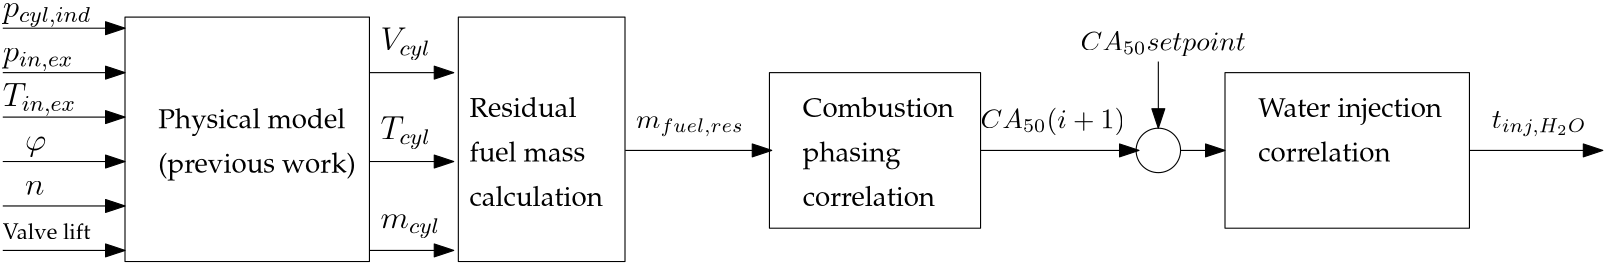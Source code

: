 <?xml version="1.0"?>
<!DOCTYPE ipe SYSTEM "ipe.dtd">
<ipe version="70206" creator="Ipe 7.2.7">
<info created="D:20180407225504" modified="D:20180505061957"/>
<preamble>\usepackage[T1]{fontenc}
\usepackage{palatino}</preamble>
<ipestyle name="basic">
<symbol name="arrow/arc(spx)">
<path stroke="sym-stroke" fill="sym-stroke" pen="sym-pen">
0 0 m
-1 0.333 l
-1 -0.333 l
h
</path>
</symbol>
<symbol name="arrow/farc(spx)">
<path stroke="sym-stroke" fill="white" pen="sym-pen">
0 0 m
-1 0.333 l
-1 -0.333 l
h
</path>
</symbol>
<symbol name="arrow/ptarc(spx)">
<path stroke="sym-stroke" fill="sym-stroke" pen="sym-pen">
0 0 m
-1 0.333 l
-0.8 0 l
-1 -0.333 l
h
</path>
</symbol>
<symbol name="arrow/fptarc(spx)">
<path stroke="sym-stroke" fill="white" pen="sym-pen">
0 0 m
-1 0.333 l
-0.8 0 l
-1 -0.333 l
h
</path>
</symbol>
<symbol name="mark/circle(sx)" transformations="translations">
<path fill="sym-stroke">
0.6 0 0 0.6 0 0 e
0.4 0 0 0.4 0 0 e
</path>
</symbol>
<symbol name="mark/disk(sx)" transformations="translations">
<path fill="sym-stroke">
0.6 0 0 0.6 0 0 e
</path>
</symbol>
<symbol name="mark/fdisk(sfx)" transformations="translations">
<group>
<path fill="sym-fill">
0.5 0 0 0.5 0 0 e
</path>
<path fill="sym-stroke" fillrule="eofill">
0.6 0 0 0.6 0 0 e
0.4 0 0 0.4 0 0 e
</path>
</group>
</symbol>
<symbol name="mark/box(sx)" transformations="translations">
<path fill="sym-stroke" fillrule="eofill">
-0.6 -0.6 m
0.6 -0.6 l
0.6 0.6 l
-0.6 0.6 l
h
-0.4 -0.4 m
0.4 -0.4 l
0.4 0.4 l
-0.4 0.4 l
h
</path>
</symbol>
<symbol name="mark/square(sx)" transformations="translations">
<path fill="sym-stroke">
-0.6 -0.6 m
0.6 -0.6 l
0.6 0.6 l
-0.6 0.6 l
h
</path>
</symbol>
<symbol name="mark/fsquare(sfx)" transformations="translations">
<group>
<path fill="sym-fill">
-0.5 -0.5 m
0.5 -0.5 l
0.5 0.5 l
-0.5 0.5 l
h
</path>
<path fill="sym-stroke" fillrule="eofill">
-0.6 -0.6 m
0.6 -0.6 l
0.6 0.6 l
-0.6 0.6 l
h
-0.4 -0.4 m
0.4 -0.4 l
0.4 0.4 l
-0.4 0.4 l
h
</path>
</group>
</symbol>
<symbol name="mark/cross(sx)" transformations="translations">
<group>
<path fill="sym-stroke">
-0.43 -0.57 m
0.57 0.43 l
0.43 0.57 l
-0.57 -0.43 l
h
</path>
<path fill="sym-stroke">
-0.43 0.57 m
0.57 -0.43 l
0.43 -0.57 l
-0.57 0.43 l
h
</path>
</group>
</symbol>
<symbol name="arrow/fnormal(spx)">
<path stroke="sym-stroke" fill="white" pen="sym-pen">
0 0 m
-1 0.333 l
-1 -0.333 l
h
</path>
</symbol>
<symbol name="arrow/pointed(spx)">
<path stroke="sym-stroke" fill="sym-stroke" pen="sym-pen">
0 0 m
-1 0.333 l
-0.8 0 l
-1 -0.333 l
h
</path>
</symbol>
<symbol name="arrow/fpointed(spx)">
<path stroke="sym-stroke" fill="white" pen="sym-pen">
0 0 m
-1 0.333 l
-0.8 0 l
-1 -0.333 l
h
</path>
</symbol>
<symbol name="arrow/linear(spx)">
<path stroke="sym-stroke" pen="sym-pen">
-1 0.333 m
0 0 l
-1 -0.333 l
</path>
</symbol>
<symbol name="arrow/fdouble(spx)">
<path stroke="sym-stroke" fill="white" pen="sym-pen">
0 0 m
-1 0.333 l
-1 -0.333 l
h
-1 0 m
-2 0.333 l
-2 -0.333 l
h
</path>
</symbol>
<symbol name="arrow/double(spx)">
<path stroke="sym-stroke" fill="sym-stroke" pen="sym-pen">
0 0 m
-1 0.333 l
-1 -0.333 l
h
-1 0 m
-2 0.333 l
-2 -0.333 l
h
</path>
</symbol>
<pen name="heavier" value="0.8"/>
<pen name="fat" value="1.2"/>
<pen name="ultrafat" value="2"/>
<symbolsize name="large" value="5"/>
<symbolsize name="small" value="2"/>
<symbolsize name="tiny" value="1.1"/>
<arrowsize name="large" value="10"/>
<arrowsize name="small" value="5"/>
<arrowsize name="tiny" value="3"/>
<color name="red" value="1 0 0"/>
<color name="green" value="0 1 0"/>
<color name="blue" value="0 0 1"/>
<color name="yellow" value="1 1 0"/>
<color name="orange" value="1 0.647 0"/>
<color name="gold" value="1 0.843 0"/>
<color name="purple" value="0.627 0.125 0.941"/>
<color name="gray" value="0.745"/>
<color name="brown" value="0.647 0.165 0.165"/>
<color name="navy" value="0 0 0.502"/>
<color name="pink" value="1 0.753 0.796"/>
<color name="seagreen" value="0.18 0.545 0.341"/>
<color name="turquoise" value="0.251 0.878 0.816"/>
<color name="violet" value="0.933 0.51 0.933"/>
<color name="darkblue" value="0 0 0.545"/>
<color name="darkcyan" value="0 0.545 0.545"/>
<color name="darkgray" value="0.663"/>
<color name="darkgreen" value="0 0.392 0"/>
<color name="darkmagenta" value="0.545 0 0.545"/>
<color name="darkorange" value="1 0.549 0"/>
<color name="darkred" value="0.545 0 0"/>
<color name="lightblue" value="0.678 0.847 0.902"/>
<color name="lightcyan" value="0.878 1 1"/>
<color name="lightgray" value="0.827"/>
<color name="lightgreen" value="0.565 0.933 0.565"/>
<color name="lightyellow" value="1 1 0.878"/>
<dashstyle name="dashed" value="[4] 0"/>
<dashstyle name="dotted" value="[1 3] 0"/>
<dashstyle name="dash dotted" value="[4 2 1 2] 0"/>
<dashstyle name="dash dot dotted" value="[4 2 1 2 1 2] 0"/>
<textsize name="large" value="\large"/>
<textsize name="Large" value="\Large"/>
<textsize name="LARGE" value="\LARGE"/>
<textsize name="huge" value="\huge"/>
<textsize name="Huge" value="\Huge"/>
<textsize name="small" value="\small"/>
<textsize name="footnote" value="\footnotesize"/>
<textsize name="tiny" value="\tiny"/>
<textstyle name="center" begin="\begin{center}" end="\end{center}"/>
<textstyle name="itemize" begin="\begin{itemize}" end="\end{itemize}"/>
<textstyle name="item" begin="\begin{itemize}\item{}" end="\end{itemize}"/>
<gridsize name="4 pts" value="4"/>
<gridsize name="8 pts (~3 mm)" value="8"/>
<gridsize name="16 pts (~6 mm)" value="16"/>
<gridsize name="32 pts (~12 mm)" value="32"/>
<gridsize name="10 pts (~3.5 mm)" value="10"/>
<gridsize name="20 pts (~7 mm)" value="20"/>
<gridsize name="14 pts (~5 mm)" value="14"/>
<gridsize name="28 pts (~10 mm)" value="28"/>
<gridsize name="56 pts (~20 mm)" value="56"/>
<anglesize name="90 deg" value="90"/>
<anglesize name="60 deg" value="60"/>
<anglesize name="45 deg" value="45"/>
<anglesize name="30 deg" value="30"/>
<anglesize name="22.5 deg" value="22.5"/>
<opacity name="10%" value="0.1"/>
<opacity name="30%" value="0.3"/>
<opacity name="50%" value="0.5"/>
<opacity name="75%" value="0.75"/>
<tiling name="falling" angle="-60" step="4" width="1"/>
<tiling name="rising" angle="30" step="4" width="1"/>
</ipestyle>
<page>
<layer name="alpha"/>
<view layers="alpha" active="alpha"/>
<text layer="alpha" matrix="1 0 0 1 -60 -32" transformations="translations" pos="64 768" stroke="black" type="label" width="31.866" height="5.15" depth="3.34" valign="baseline" size="large" style="math">p_{cyl,ind}</text>
<text matrix="1 0 0 1 -60 -48" transformations="translations" pos="64 768" stroke="black" type="label" width="25.442" height="5.15" depth="3.34" valign="baseline" size="large" style="math">p_{in,ex}</text>
<text matrix="1 0 0 1 -52 -80" transformations="translations" pos="64 768" stroke="black" type="label" width="7.668" height="5.152" depth="2.32" valign="baseline" size="large" style="math">\varphi</text>
<text matrix="1 0 0 1 -52 -96" transformations="translations" pos="64 768" stroke="black" type="label" width="6.988" height="5.147" depth="0" valign="baseline" size="large" style="math">n</text>
<text matrix="1 0 0 1 -60 -64" transformations="translations" pos="64 768" stroke="black" type="label" width="26.428" height="8.172" depth="3.34" valign="baseline" size="large" style="math">T_{in,ex}</text>
<text matrix="1 0 0 1 -60 -112" transformations="translations" pos="64 768" stroke="black" type="label" width="31.529" height="5.768" depth="0.17" valign="baseline" size="footnote">Valve lift</text>
<path matrix="1.1 0 0 1 -84 -44" stroke="black" rarrow="normal/normal">
120 760 m
80 760 l
80 760 l
</path>
<path matrix="1.1 0 0 1 -84 -60" stroke="black" rarrow="normal/normal">
120 760 m
80 760 l
80 760 l
</path>
<path matrix="1.1 0 0 1 -84 -76" stroke="black" rarrow="normal/normal">
120 760 m
80 760 l
80 760 l
</path>
<path matrix="1.1 0 0 1 -84 -92" stroke="black" rarrow="normal/normal">
120 760 m
80 760 l
80 760 l
</path>
<path matrix="1.1 0 0 1 -84 -108" stroke="black" rarrow="normal/normal">
120 760 m
80 760 l
80 760 l
</path>
<path matrix="1.1 0 0 1 -84 -28" stroke="black" rarrow="normal/normal">
120 760 m
80 760 l
80 760 l
</path>
<path matrix="0.666667 0 0 0.999999 -2.6667 0.00031709" stroke="black">
76 736 m
76 648 l
208 648 l
208 736 l
h
</path>
<text matrix="1 0 0 1 -4 -72" transformations="translations" pos="64 768" stroke="black" type="label" width="69.758" height="7.207" depth="2.81" valign="baseline">Physical model
</text>
<text matrix="1 0 0 1 -4 -88" transformations="translations" pos="64 768" stroke="black" type="label" width="73.553" height="7.207" depth="2.81" valign="baseline">(previous work)
</text>
<path matrix="0.666667 0 0 0.636362 393.333 247.637" stroke="black">
76 736 m
76 648 l
208 648 l
208 736 l
h
</path>
<path matrix="0.398917 0 0 0.642271 396.13 199.874" stroke="black" rarrow="normal/normal">
120 760 m
80 760 l
80 760 l
</path>
<text matrix="1 0 0 1 476 -72" transformations="translations" pos="64 768" stroke="black" type="label" width="34.164" height="6.128" depth="2.85" valign="baseline" style="math">t_{inj,H_2O}</text>
<path matrix="1.2 0 0 1 436 -72" stroke="black" rarrow="normal/normal">
120 760 m
80 760 l
80 760 l
</path>
<text matrix="1 0 0 1 392 -68" transformations="translations" pos="64 768" stroke="black" type="label" width="66.081" height="6.903" depth="2.81" valign="baseline">Water injection</text>
<text matrix="1 0 0 1 76 -108" transformations="translations" pos="64 768" stroke="black" type="label" width="21.499" height="5.15" depth="3.34" valign="baseline" size="large" style="math">m_{cyl}</text>
<path matrix="0.758333 0 0 1 75.3333 -108" stroke="black" rarrow="normal/normal">
120 760 m
80 760 l
80 760 l
</path>
<text matrix="1 0 0 1 76 -76" transformations="translations" pos="64 768" stroke="black" type="label" width="18.121" height="8.172" depth="3.34" valign="baseline" size="large" style="math">T_{cyl}</text>
<path matrix="0.758333 0 0 1 75.3333 -76" stroke="black" rarrow="normal/normal">
120 760 m
80 760 l
80 760 l
</path>
<text matrix="1 0 0 1 76 -44" transformations="translations" pos="64 768" stroke="black" type="label" width="18.084" height="8.172" depth="3.34" valign="baseline" size="large" style="math">V_{cyl}</text>
<path matrix="0.758333 0 0 1 75.3333 -44" stroke="black" rarrow="normal/normal">
120 760 m
80 760 l
80 760 l
</path>
<path matrix="0.454546 0 0 0.999999 133.455 0.00031709" stroke="black">
76 736 m
76 648 l
208 648 l
208 736 l
h
</path>
<text matrix="0.333333 0 0 1 150.667 -68" transformations="translations" pos="64 768" stroke="black" type="label" width="41.016" height="7.212" depth="0.21" valign="baseline">Residual

</text>
<text matrix="0.333333 0 0 1 150.667 -100" transformations="translations" pos="64 768" stroke="black" type="label" width="47.999" height="7.212" depth="0.21" valign="baseline">calculation</text>
<text matrix="0.333333 0 0 1 150.667 -84" transformations="translations" pos="64 768" stroke="black" type="label" width="41.713" height="7.212" depth="0.21" valign="baseline">fuel mass</text>
<path matrix="1.31876 0 0 0.642271 122.564 199.874" stroke="black" rarrow="normal/normal">
120 760 m
80 760 l
80 760 l
</path>
<text matrix="1 0 0 1 -60 -4" transformations="translations" pos="292 700" stroke="black" type="label" width="38.782" height="4.29" depth="2.85" valign="baseline" style="math">m_{fuel,res}</text>
<path matrix="1 0 0 1 72 -4" stroke="black">
8 0 0 8 348 692 e
</path>
<path matrix="1 0 0 1 72 -4" stroke="black" arrow="normal/normal">
348 724 m
348 700 l
</path>
<text matrix="1 0 0 1 68 -8" transformations="translations" pos="324 732" stroke="black" type="label" width="59.504" height="6.815" depth="1.93" valign="baseline" style="math">CA_{50}setpoint</text>
<path matrix="0.575758 0 0 0.636362 236.242 247.637" stroke="black">
76 736 m
76 648 l
208 648 l
208 736 l
h
</path>
<text matrix="1 0 0 1 228 -68" transformations="translations" pos="64 768" stroke="black" type="label" width="56.916" height="7.212" depth="0.21" valign="baseline">Combustion
</text>
<text matrix="1 0 0 1 228 -84" transformations="translations" pos="64 768" stroke="black" type="label" width="35.227" height="7.207" depth="2.81" valign="baseline">phasing</text>
<text matrix="1 0 0 1 228 -100" transformations="translations" pos="64 768" stroke="black" type="label" width="47.591" height="7.212" depth="0.21" valign="baseline">correlation</text>
<path matrix="2.03705 0 0 1 -426.229 -4" stroke="black" arrow="normal/normal">
384 692 m
412 692 l
</path>
<text matrix="1 0 0 1 -32 -4" transformations="translations" pos="388 700" stroke="black" type="label" width="52.085" height="7.473" depth="2.49" valign="baseline" style="math">CA_{50}(i+1)</text>
<text matrix="1 0 0 1 392 -84" transformations="translations" pos="64 768" stroke="black" type="label" width="47.591" height="7.212" depth="0.21" valign="baseline">correlation</text>
</page>
</ipe>
